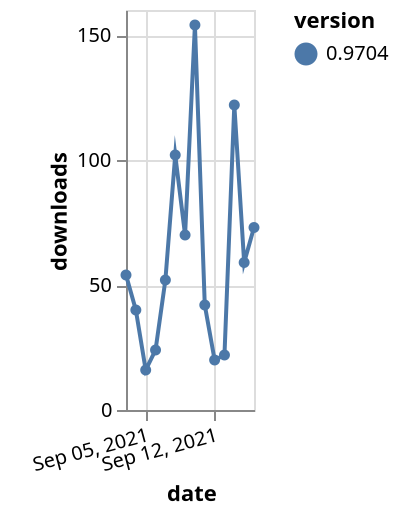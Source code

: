 {"$schema": "https://vega.github.io/schema/vega-lite/v5.json", "description": "A simple bar chart with embedded data.", "data": {"values": [{"date": "2021-09-03", "total": 80862, "delta": 54, "version": "0.9704"}, {"date": "2021-09-04", "total": 80902, "delta": 40, "version": "0.9704"}, {"date": "2021-09-05", "total": 80918, "delta": 16, "version": "0.9704"}, {"date": "2021-09-06", "total": 80942, "delta": 24, "version": "0.9704"}, {"date": "2021-09-07", "total": 80994, "delta": 52, "version": "0.9704"}, {"date": "2021-09-08", "total": 81096, "delta": 102, "version": "0.9704"}, {"date": "2021-09-09", "total": 81166, "delta": 70, "version": "0.9704"}, {"date": "2021-09-10", "total": 81320, "delta": 154, "version": "0.9704"}, {"date": "2021-09-11", "total": 81362, "delta": 42, "version": "0.9704"}, {"date": "2021-09-12", "total": 81382, "delta": 20, "version": "0.9704"}, {"date": "2021-09-13", "total": 81404, "delta": 22, "version": "0.9704"}, {"date": "2021-09-14", "total": 81526, "delta": 122, "version": "0.9704"}, {"date": "2021-09-15", "total": 81585, "delta": 59, "version": "0.9704"}, {"date": "2021-09-16", "total": 81658, "delta": 73, "version": "0.9704"}]}, "width": "container", "mark": {"type": "line", "point": {"filled": true}}, "encoding": {"x": {"field": "date", "type": "temporal", "timeUnit": "yearmonthdate", "title": "date", "axis": {"labelAngle": -15}}, "y": {"field": "delta", "type": "quantitative", "title": "downloads"}, "color": {"field": "version", "type": "nominal"}, "tooltip": {"field": "delta"}}}